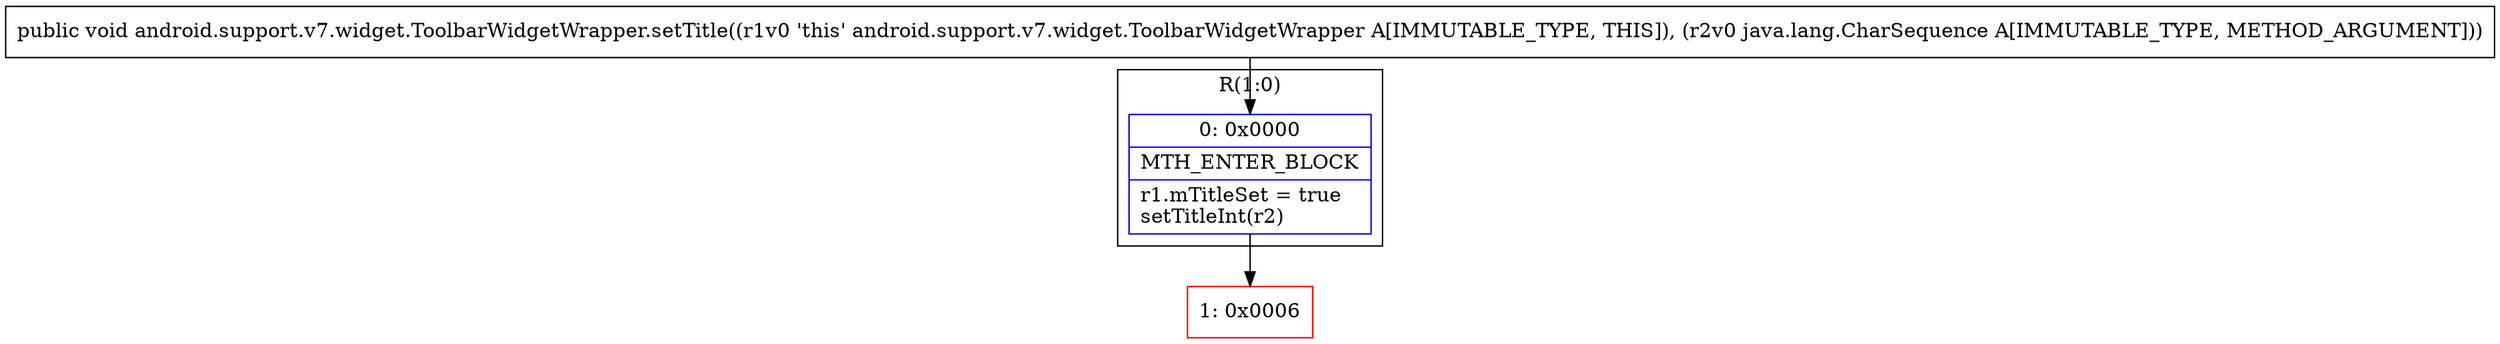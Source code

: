 digraph "CFG forandroid.support.v7.widget.ToolbarWidgetWrapper.setTitle(Ljava\/lang\/CharSequence;)V" {
subgraph cluster_Region_2059450058 {
label = "R(1:0)";
node [shape=record,color=blue];
Node_0 [shape=record,label="{0\:\ 0x0000|MTH_ENTER_BLOCK\l|r1.mTitleSet = true\lsetTitleInt(r2)\l}"];
}
Node_1 [shape=record,color=red,label="{1\:\ 0x0006}"];
MethodNode[shape=record,label="{public void android.support.v7.widget.ToolbarWidgetWrapper.setTitle((r1v0 'this' android.support.v7.widget.ToolbarWidgetWrapper A[IMMUTABLE_TYPE, THIS]), (r2v0 java.lang.CharSequence A[IMMUTABLE_TYPE, METHOD_ARGUMENT])) }"];
MethodNode -> Node_0;
Node_0 -> Node_1;
}

